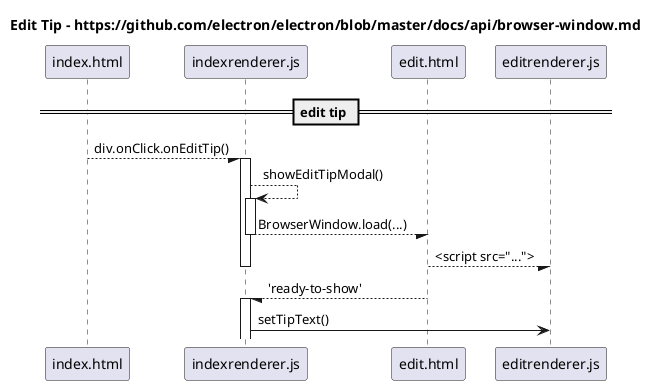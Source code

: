 @startuml
title: Edit Tip - https://github.com/electron/electron/blob/master/docs/api/browser-window.md
== edit tip ==
index.html --/ indexrenderer.js : div.onClick.onEditTip()
activate indexrenderer.js
indexrenderer.js --> indexrenderer.js : showEditTipModal()
activate indexrenderer.js
indexrenderer.js --/ edit.html : BrowserWindow.load(...)
deactivate indexrenderer.js
edit.html --/ editrenderer.js : <script src="...">
deactivate indexrenderer.js
edit.html --/ indexrenderer.js : 'ready-to-show'
activate indexrenderer.js
indexrenderer.js -> editrenderer.js : setTipText()

@enduml
